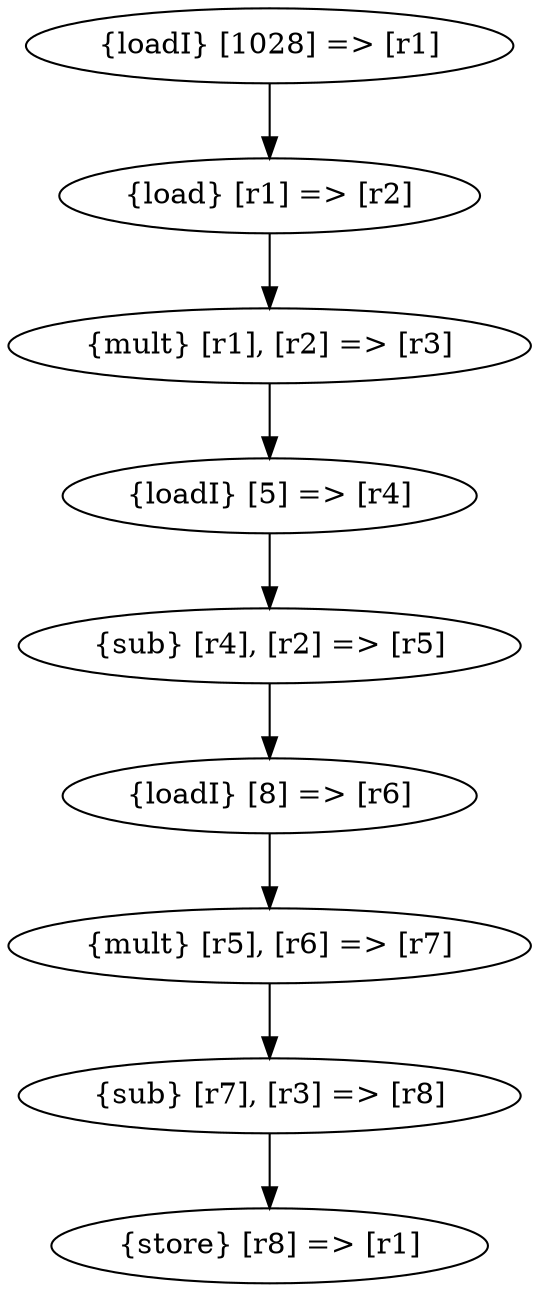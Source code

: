 digraph G {
  1 [ label="\{loadI\} \[1028\] =\> \[r1\]" ];
  2 [ label="\{load\} \[r1\] =\> \[r2\]" ];
  3 [ label="\{mult\} \[r1\], \[r2\] =\> \[r3\]" ];
  4 [ label="\{loadI\} \[5\] =\> \[r4\]" ];
  5 [ label="\{sub\} \[r4\], \[r2\] =\> \[r5\]" ];
  6 [ label="\{loadI\} \[8\] =\> \[r6\]" ];
  7 [ label="\{mult\} \[r5\], \[r6\] =\> \[r7\]" ];
  8 [ label="\{sub\} \[r7\], \[r3\] =\> \[r8\]" ];
  9 [ label="\{store\} \[r8\] =\> \[r1\]" ];
  1 -> 2 [ label="" ];
  2 -> 3 [ label="" ];
  3 -> 4 [ label="" ];
  4 -> 5 [ label="" ];
  5 -> 6 [ label="" ];
  6 -> 7 [ label="" ];
  7 -> 8 [ label="" ];
  8 -> 9 [ label="" ];
}
